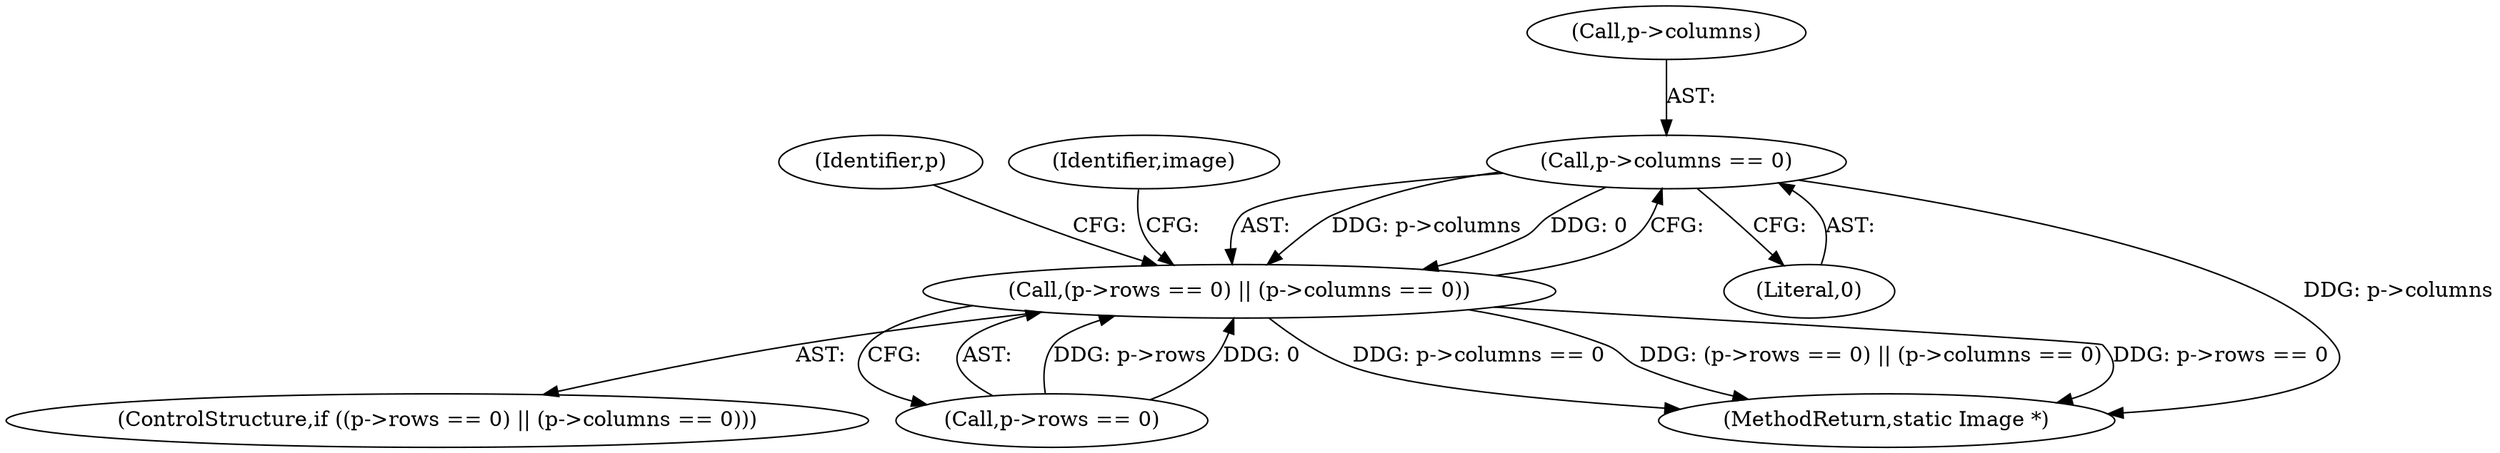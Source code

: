 digraph "0_ImageMagick_4eae304e773bad8a876c3c26fdffac24d4253ae4@pointer" {
"1001897" [label="(Call,p->columns == 0)"];
"1001891" [label="(Call,(p->rows == 0) || (p->columns == 0))"];
"1001901" [label="(Literal,0)"];
"1001897" [label="(Call,p->columns == 0)"];
"1001904" [label="(Identifier,p)"];
"1001914" [label="(Identifier,image)"];
"1001898" [label="(Call,p->columns)"];
"1001890" [label="(ControlStructure,if ((p->rows == 0) || (p->columns == 0)))"];
"1001891" [label="(Call,(p->rows == 0) || (p->columns == 0))"];
"1001892" [label="(Call,p->rows == 0)"];
"1001954" [label="(MethodReturn,static Image *)"];
"1001897" -> "1001891"  [label="AST: "];
"1001897" -> "1001901"  [label="CFG: "];
"1001898" -> "1001897"  [label="AST: "];
"1001901" -> "1001897"  [label="AST: "];
"1001891" -> "1001897"  [label="CFG: "];
"1001897" -> "1001954"  [label="DDG: p->columns"];
"1001897" -> "1001891"  [label="DDG: p->columns"];
"1001897" -> "1001891"  [label="DDG: 0"];
"1001891" -> "1001890"  [label="AST: "];
"1001891" -> "1001892"  [label="CFG: "];
"1001892" -> "1001891"  [label="AST: "];
"1001904" -> "1001891"  [label="CFG: "];
"1001914" -> "1001891"  [label="CFG: "];
"1001891" -> "1001954"  [label="DDG: p->columns == 0"];
"1001891" -> "1001954"  [label="DDG: (p->rows == 0) || (p->columns == 0)"];
"1001891" -> "1001954"  [label="DDG: p->rows == 0"];
"1001892" -> "1001891"  [label="DDG: p->rows"];
"1001892" -> "1001891"  [label="DDG: 0"];
}
